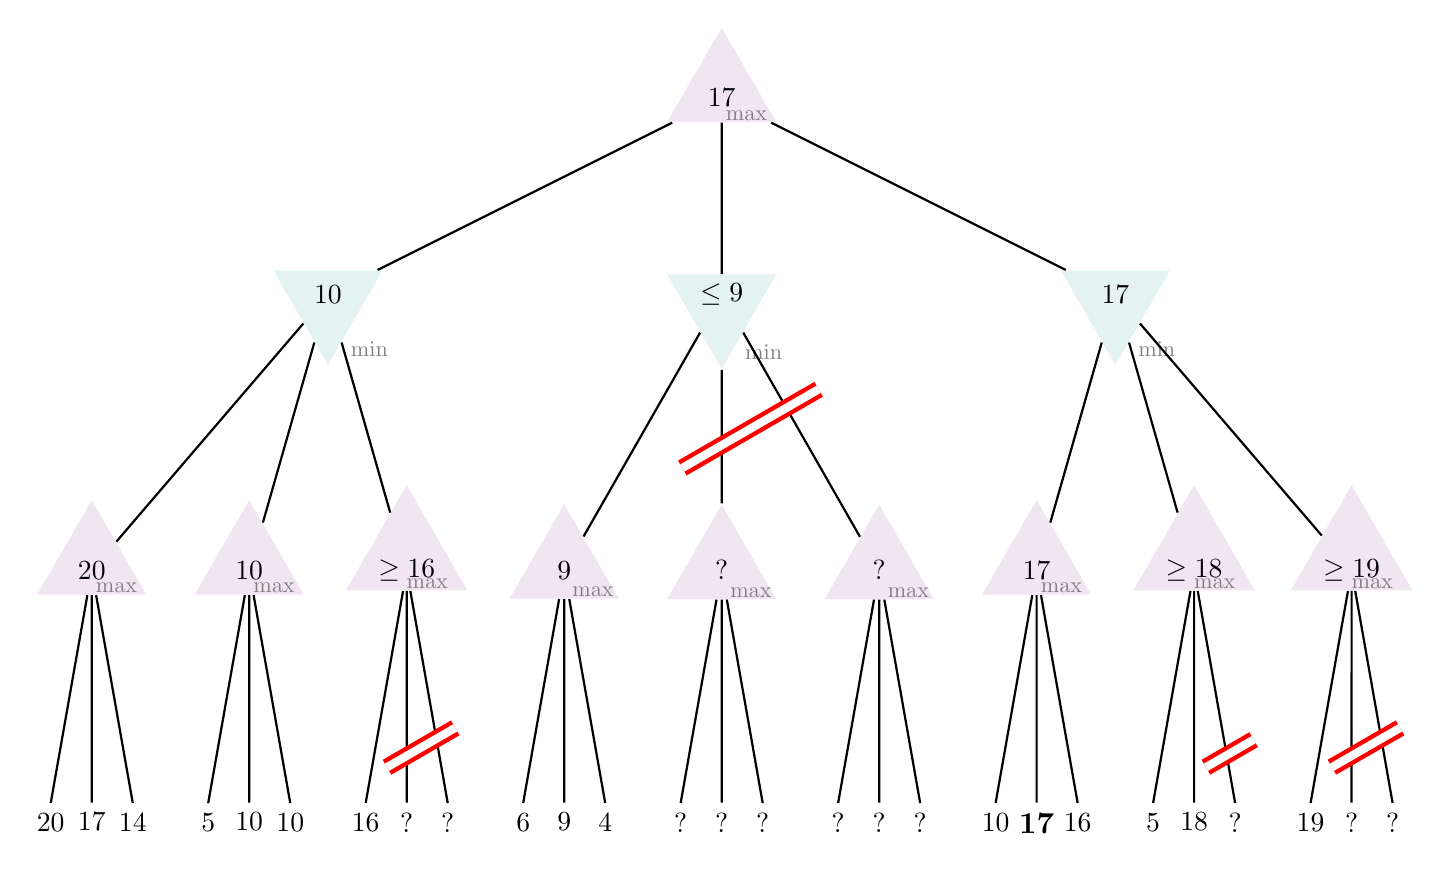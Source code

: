 \begin{tikzpicture}
		
\tikzstyle{mytrianglemax}=[
  isosceles triangle, 
  isosceles triangle apex angle=60,
  %draw,
  shape border rotate=90,
  fill=violet!10,
  minimum size =1.2cm]	
  
\tikzstyle{mytrianglemin}=[
  isosceles triangle, 
  isosceles triangle apex angle=60,
  %draw,
  shape border rotate=-90,
  fill=teal!10,
  minimum size =1.2cm]		
	
\tikzstyle{mymax}=[above=-2pt, black!50, scale=0.8]	

\tikzstyle{mymin}=[right=2pt, black!50, scale=0.8]
	
	
% define points
\path
  (0,0) coordinate(R)
  (-5,-2.5) coordinate (V1)
  (0,-2.5) coordinate (V2)
  (5,-2.5) coordinate (V3)
  (-8,-6) coordinate (V11)
  (-6,-6) coordinate (V12)
  (-4,-6) coordinate (V13)
  (-2,-6) coordinate (V21)
  (0,-6) coordinate (V22)
  (2,-6) coordinate (V23)
  (4,-6) coordinate (V31)
  (6,-6) coordinate (V32)
  (8,-6) coordinate (V33)
  ;

\node[mytrianglemax] (T) at (R) {$17$};
\node[mymax] at (T.315) {max};

\node[mytrianglemin] (T1) at (V1) {$10$};
\node[mymin] at (T1.280) {min};

\node[mytrianglemin] (T2) at (V2) {$\le 9$};
\node[mymin] at (T2.280) {min};

\node[mytrianglemin] (T3) at (V3) {$17$};
\node[mymin] at (T3.280) {min};

\node[mytrianglemax] (T11) at (V11) {$20$};
\node[mymax] at (T11.315) {max};

\node[mytrianglemax] (T12) at (V12) {$10$};
\node[mymax] at (T12.315) {max};

\node[mytrianglemax] (T13) at (V13) {$\ge 16$};
\node[mymax] at (T13.315) {max};

\node[mytrianglemax] (T21) at (V21) {$9$};
\node[mymax] at (T21.315) {max};

\node[mytrianglemax] (T22) at (V22) {?};
\node[mymax] at (T22.315) {max};

\node[mytrianglemax] (T23) at (V23) {?};
\node[mymax] at (T23.315) {max};

\node[mytrianglemax] (T31) at (V31) {$17$};
\node[mymax] at (T31.315) {max};

\node[mytrianglemax] (T32) at (V32) {$\ge 18$};
\node[mymax] at (T32.315) {max};

\node[mytrianglemax] (T33) at (V33) {$\ge 19$};
\node[mymax] at (T33.315) {max};



% draw lines
\draw[thick]
  (T) -- (T1)
  (T) -- (T2)
  (T) -- (T3)
  (T1) -- (T11)
  (T1) -- (T12)
  (T1) -- (T13)
  (T2) -- (T21)
  (T2) -- (T22)
  (T2) -- (T23)
  (T3) -- (T31)
  (T3) -- (T32)
  (T3) -- (T33)
  ;

% leaves
\draw[thick]
  (T11) -- ++(-100:3) node[below] {$20$}
  (T11) -- ++(-90:2.95) node[below] {$17$}
  (T11) -- ++(-80:3) node[below] {$14$}
  (T12) -- ++(-100:3) node[below] {$5$}
  (T12) -- ++(-90:2.95) node[below] {$10$}
  (T12) -- ++(-80:3) node[below] {$10$}
  (T13) -- ++(-100:3) node[below] {$16$}
  (T13) -- ++(-90:2.95) node[below] {$?$}
  (T13) -- ++(-80:3) node[below] {$?$}

  (T21) -- ++(-100:3) node[below] {$6$}
  (T21) -- ++(-90:2.95) node[below] {$9$}
  (T21) -- ++(-80:3) node[below] {$4$}
  (T22) -- ++(-100:3) node[below] {$?$}
  (T22) -- ++(-90:2.95) node[below] {$?$}
  (T22) -- ++(-80:3) node[below] {$?$}
  (T23) -- ++(-100:3) node[below] {$?$}
  (T23) -- ++(-90:2.95) node[below] {$?$}
  (T23) -- ++(-80:3) node[below] {$?$}

  (T31) -- ++(-100:3) node[below] {$10$}
  (T31) -- ++(-90:2.95) node[below, scale=1.1] {$\mathbf{17}$}
  (T31) -- ++(-80:3) node[below] {$16$}
  (T32) -- ++(-100:3) node[below] {$5$}
  (T32) -- ++(-90:2.95) node[below] {$18$}
  (T32) -- ++(-80:3) node[below] {$?$}
  (T33) -- ++(-100:3) node[below] {$19$}
  (T33) -- ++(-90:2.95) node[below] {$?$}
  (T33) -- ++(-80:3) node[below] {$?$}
  ;

% Cut
\draw[red, ultra thick, double, double distance=3pt] (-0.5,-4.7) -- ++(30:2);
\draw[red, ultra thick, double, double distance=3pt] (-4.25,-8.5) -- ++(30:1);
\draw[red, ultra thick, double, double distance=3pt] (6.15,-8.5) -- ++(30:0.7);
\draw[red, ultra thick, double, double distance=3pt] (7.75,-8.5) -- ++(30:1);



\end{tikzpicture}